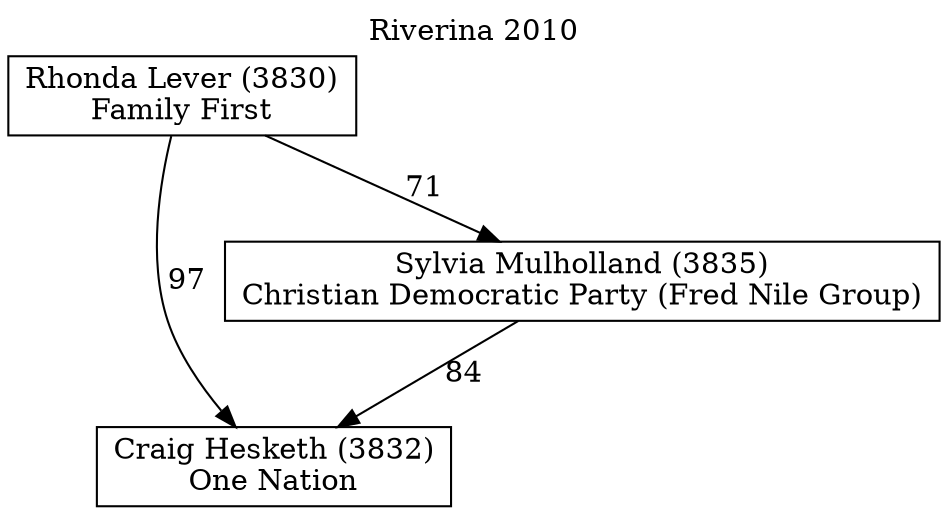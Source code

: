 // House preference flow
digraph "Craig Hesketh (3832)_Riverina_2010" {
	graph [label="Riverina 2010" labelloc=t mclimit=2]
	node [shape=box]
	"Craig Hesketh (3832)" [label="Craig Hesketh (3832)
One Nation"]
	"Sylvia Mulholland (3835)" [label="Sylvia Mulholland (3835)
Christian Democratic Party (Fred Nile Group)"]
	"Rhonda Lever (3830)" [label="Rhonda Lever (3830)
Family First"]
	"Sylvia Mulholland (3835)" -> "Craig Hesketh (3832)" [label=84]
	"Rhonda Lever (3830)" -> "Sylvia Mulholland (3835)" [label=71]
	"Rhonda Lever (3830)" -> "Craig Hesketh (3832)" [label=97]
}
